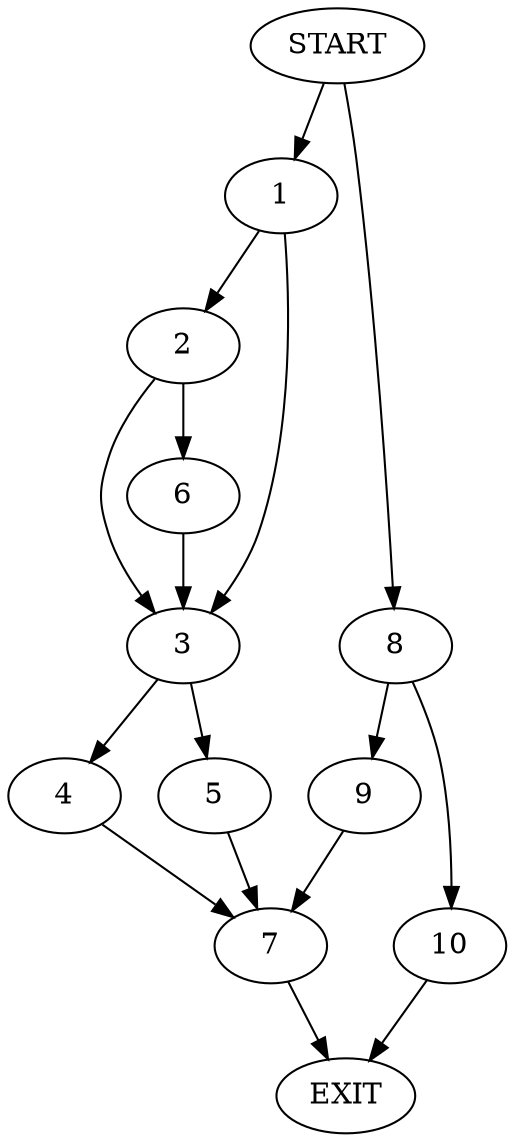 digraph {
0 [label="START"]
11 [label="EXIT"]
0 -> 1
1 -> 2
1 -> 3
3 -> 4
3 -> 5
2 -> 3
2 -> 6
6 -> 3
5 -> 7
4 -> 7
7 -> 11
0 -> 8
8 -> 9
8 -> 10
9 -> 7
10 -> 11
}
